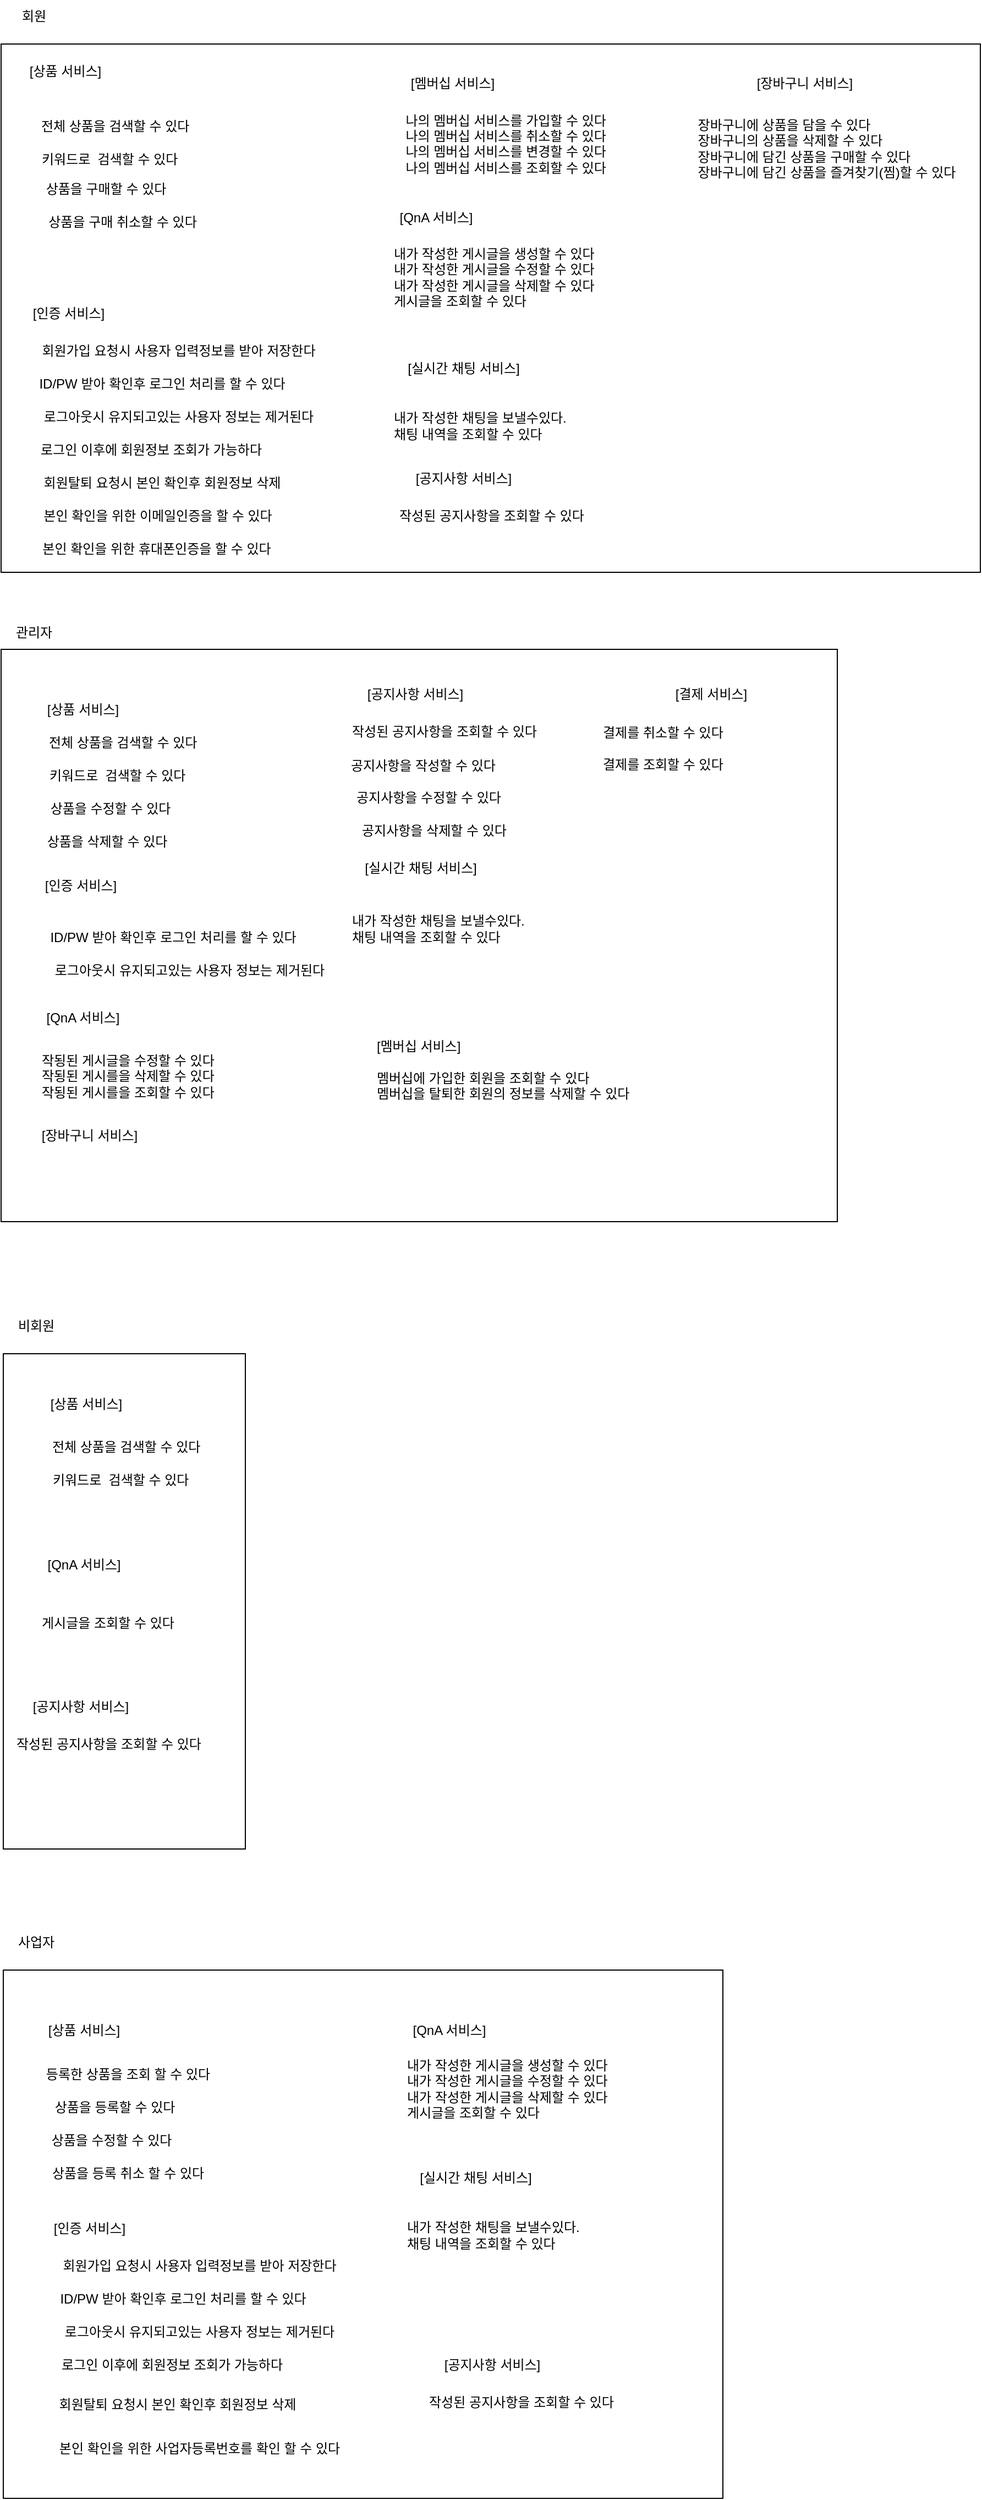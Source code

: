 <mxfile version="24.0.6" type="device" pages="2">
  <diagram name="페이지-1" id="wYUxg8nVShjUIuk8H_Sk">
    <mxGraphModel dx="2222" dy="650" grid="1" gridSize="10" guides="1" tooltips="1" connect="1" arrows="1" fold="1" page="1" pageScale="1" pageWidth="827" pageHeight="1169" math="0" shadow="0">
      <root>
        <mxCell id="0" />
        <mxCell id="1" parent="0" />
        <mxCell id="Ih7vXgCNcuDEUW1iDUbQ-1" value="&lt;div&gt;&lt;br&gt;&lt;/div&gt;" style="rounded=0;whiteSpace=wrap;html=1;" parent="1" vertex="1">
          <mxGeometry x="-790" y="50" width="890" height="480" as="geometry" />
        </mxCell>
        <mxCell id="Ih7vXgCNcuDEUW1iDUbQ-2" value="회원" style="text;html=1;align=center;verticalAlign=middle;whiteSpace=wrap;rounded=0;" parent="1" vertex="1">
          <mxGeometry x="-790" y="10" width="60" height="30" as="geometry" />
        </mxCell>
        <mxCell id="Ih7vXgCNcuDEUW1iDUbQ-4" value="&lt;br&gt;" style="rounded=0;whiteSpace=wrap;html=1;" parent="1" vertex="1">
          <mxGeometry x="-788" y="1240" width="220" height="450" as="geometry" />
        </mxCell>
        <mxCell id="Ih7vXgCNcuDEUW1iDUbQ-5" value="비회원" style="text;html=1;align=center;verticalAlign=middle;whiteSpace=wrap;rounded=0;" parent="1" vertex="1">
          <mxGeometry x="-788" y="1200" width="60" height="30" as="geometry" />
        </mxCell>
        <mxCell id="Ih7vXgCNcuDEUW1iDUbQ-6" value="" style="rounded=0;whiteSpace=wrap;html=1;" parent="1" vertex="1">
          <mxGeometry x="-790" y="600" width="760" height="520" as="geometry" />
        </mxCell>
        <mxCell id="Ih7vXgCNcuDEUW1iDUbQ-7" value="관리자" style="text;html=1;align=center;verticalAlign=middle;whiteSpace=wrap;rounded=0;" parent="1" vertex="1">
          <mxGeometry x="-790" y="570" width="60" height="30" as="geometry" />
        </mxCell>
        <mxCell id="Ih7vXgCNcuDEUW1iDUbQ-8" value="&lt;div&gt;&lt;br&gt;&lt;/div&gt;" style="rounded=0;whiteSpace=wrap;html=1;" parent="1" vertex="1">
          <mxGeometry x="-788" y="1800" width="654" height="480" as="geometry" />
        </mxCell>
        <mxCell id="Ih7vXgCNcuDEUW1iDUbQ-9" value="사업자" style="text;html=1;align=center;verticalAlign=middle;whiteSpace=wrap;rounded=0;" parent="1" vertex="1">
          <mxGeometry x="-788" y="1760" width="60" height="30" as="geometry" />
        </mxCell>
        <mxCell id="Ih7vXgCNcuDEUW1iDUbQ-14" value="전체 상품을 검색할 수 있다&amp;nbsp;" style="text;html=1;align=center;verticalAlign=middle;resizable=0;points=[];autosize=1;strokeColor=none;fillColor=none;" parent="1" vertex="1">
          <mxGeometry x="-770.5" y="110" width="170" height="30" as="geometry" />
        </mxCell>
        <mxCell id="Ih7vXgCNcuDEUW1iDUbQ-15" value="[상품 서비스]" style="text;html=1;align=center;verticalAlign=middle;resizable=0;points=[];autosize=1;strokeColor=none;fillColor=none;" parent="1" vertex="1">
          <mxGeometry x="-777" y="60" width="90" height="30" as="geometry" />
        </mxCell>
        <mxCell id="Ih7vXgCNcuDEUW1iDUbQ-16" value="키워드로&amp;nbsp; 검색할 수 있다&amp;nbsp;" style="text;html=1;align=center;verticalAlign=middle;resizable=0;points=[];autosize=1;strokeColor=none;fillColor=none;" parent="1" vertex="1">
          <mxGeometry x="-770.5" y="140" width="160" height="30" as="geometry" />
        </mxCell>
        <mxCell id="Ih7vXgCNcuDEUW1iDUbQ-17" value="[인증 서비스]" style="text;html=1;align=center;verticalAlign=middle;resizable=0;points=[];autosize=1;strokeColor=none;fillColor=none;" parent="1" vertex="1">
          <mxGeometry x="-774" y="280" width="90" height="30" as="geometry" />
        </mxCell>
        <mxCell id="Ih7vXgCNcuDEUW1iDUbQ-18" value="회원가입 요청시 사용자 입력정보를 받아 저장한다" style="text;html=1;align=center;verticalAlign=middle;resizable=0;points=[];autosize=1;strokeColor=none;fillColor=none;" parent="1" vertex="1">
          <mxGeometry x="-774" y="314" width="290" height="30" as="geometry" />
        </mxCell>
        <mxCell id="Ih7vXgCNcuDEUW1iDUbQ-19" value="ID/PW 받아 확인후 로그인 처리를 할 수 있다" style="text;html=1;align=center;verticalAlign=middle;resizable=0;points=[];autosize=1;strokeColor=none;fillColor=none;" parent="1" vertex="1">
          <mxGeometry x="-774" y="344" width="260" height="30" as="geometry" />
        </mxCell>
        <mxCell id="Ih7vXgCNcuDEUW1iDUbQ-20" value="로그아웃시 유지되고있는 사용자 정보는 제거된다" style="text;html=1;align=center;verticalAlign=middle;resizable=0;points=[];autosize=1;strokeColor=none;fillColor=none;" parent="1" vertex="1">
          <mxGeometry x="-774" y="374" width="290" height="30" as="geometry" />
        </mxCell>
        <mxCell id="Ih7vXgCNcuDEUW1iDUbQ-21" value="로그인 이후에 회원정보 조회가 가능하다" style="text;html=1;align=center;verticalAlign=middle;resizable=0;points=[];autosize=1;strokeColor=none;fillColor=none;" parent="1" vertex="1">
          <mxGeometry x="-774" y="404" width="240" height="30" as="geometry" />
        </mxCell>
        <mxCell id="Ih7vXgCNcuDEUW1iDUbQ-22" value="회원탈퇴 요청시 본인 확인후 회원정보 삭제" style="text;html=1;align=center;verticalAlign=middle;resizable=0;points=[];autosize=1;strokeColor=none;fillColor=none;" parent="1" vertex="1">
          <mxGeometry x="-774" y="434" width="260" height="30" as="geometry" />
        </mxCell>
        <mxCell id="Ih7vXgCNcuDEUW1iDUbQ-23" value="본인 확인을 위한 이메일인증을 할 수 있다" style="text;html=1;align=center;verticalAlign=middle;resizable=0;points=[];autosize=1;strokeColor=none;fillColor=none;" parent="1" vertex="1">
          <mxGeometry x="-773" y="464" width="250" height="30" as="geometry" />
        </mxCell>
        <mxCell id="Ih7vXgCNcuDEUW1iDUbQ-24" value="본인 확인을 위한 휴대폰인증을 할 수 있다" style="text;html=1;align=center;verticalAlign=middle;resizable=0;points=[];autosize=1;strokeColor=none;fillColor=none;" parent="1" vertex="1">
          <mxGeometry x="-774" y="494" width="250" height="30" as="geometry" />
        </mxCell>
        <mxCell id="Ih7vXgCNcuDEUW1iDUbQ-25" value="[멤버십 서비스]" style="text;html=1;align=center;verticalAlign=middle;resizable=0;points=[];autosize=1;strokeColor=none;fillColor=none;" parent="1" vertex="1">
          <mxGeometry x="-435.5" y="71" width="110" height="30" as="geometry" />
        </mxCell>
        <mxCell id="Ih7vXgCNcuDEUW1iDUbQ-26" value="&lt;div style=&quot;text-align: justify;&quot;&gt;&lt;span style=&quot;background-color: initial;&quot;&gt;나의 멤버십 서비스를 가입할 수 있다&amp;nbsp;&lt;/span&gt;&lt;/div&gt;&lt;div style=&quot;text-align: justify;&quot;&gt;&lt;span style=&quot;background-color: initial;&quot;&gt;나의 멤버십 서비스를 취소할 수 있다&amp;nbsp;&lt;/span&gt;&lt;/div&gt;&lt;div style=&quot;text-align: justify;&quot;&gt;&lt;span style=&quot;background-color: initial;&quot;&gt;나의 멤버십 서비스를 변경할 수 있다&amp;nbsp;&lt;/span&gt;&lt;/div&gt;&lt;div style=&quot;text-align: justify;&quot;&gt;&lt;span style=&quot;background-color: initial;&quot;&gt;나의 멤버십 서비스를 조회할 수 있다&lt;/span&gt;&lt;/div&gt;&lt;div style=&quot;text-align: justify;&quot;&gt;&lt;br&gt;&lt;/div&gt;" style="text;html=1;align=center;verticalAlign=middle;resizable=0;points=[];autosize=1;strokeColor=none;fillColor=none;" parent="1" vertex="1">
          <mxGeometry x="-440" y="103" width="220" height="90" as="geometry" />
        </mxCell>
        <mxCell id="Ih7vXgCNcuDEUW1iDUbQ-29" value="[QnA 서비스]" style="text;html=1;align=center;verticalAlign=middle;resizable=0;points=[];autosize=1;strokeColor=none;fillColor=none;" parent="1" vertex="1">
          <mxGeometry x="-440" y="193" width="90" height="30" as="geometry" />
        </mxCell>
        <mxCell id="Ih7vXgCNcuDEUW1iDUbQ-30" value="내가 작성한 게시글을 생성할 수 있다&amp;nbsp;&lt;br&gt;내가 작성한 게시글을 수정할 수 있다&amp;nbsp;&lt;br&gt;내가 작성한 게시글을 삭제할 수 있다&amp;nbsp;&lt;br&gt;게시글을 조회할 수 있다&amp;nbsp;" style="text;html=1;align=left;verticalAlign=middle;resizable=0;points=[];autosize=1;strokeColor=none;fillColor=none;" parent="1" vertex="1">
          <mxGeometry x="-435.5" y="226.5" width="220" height="70" as="geometry" />
        </mxCell>
        <mxCell id="Ih7vXgCNcuDEUW1iDUbQ-33" value="[실시간 채팅 서비스]" style="text;html=1;align=center;verticalAlign=middle;resizable=0;points=[];autosize=1;strokeColor=none;fillColor=none;" parent="1" vertex="1">
          <mxGeometry x="-435.5" y="330" width="130" height="30" as="geometry" />
        </mxCell>
        <mxCell id="Ih7vXgCNcuDEUW1iDUbQ-34" value="&lt;div&gt;&lt;br&gt;&lt;/div&gt;내가 작성한 채팅을 보낼수있다.&lt;br&gt;채팅 내역을 조회할 수 있다&amp;nbsp;" style="text;html=1;align=left;verticalAlign=middle;resizable=0;points=[];autosize=1;strokeColor=none;fillColor=none;" parent="1" vertex="1">
          <mxGeometry x="-435.5" y="360" width="190" height="60" as="geometry" />
        </mxCell>
        <mxCell id="Ih7vXgCNcuDEUW1iDUbQ-35" value="전체 상품을 검색할 수 있다&amp;nbsp;" style="text;html=1;align=center;verticalAlign=middle;resizable=0;points=[];autosize=1;strokeColor=none;fillColor=none;" parent="1" vertex="1">
          <mxGeometry x="-760" y="1310" width="170" height="30" as="geometry" />
        </mxCell>
        <mxCell id="Ih7vXgCNcuDEUW1iDUbQ-36" value="[상품 서비스]" style="text;html=1;align=center;verticalAlign=middle;resizable=0;points=[];autosize=1;strokeColor=none;fillColor=none;" parent="1" vertex="1">
          <mxGeometry x="-758" y="1271" width="90" height="30" as="geometry" />
        </mxCell>
        <mxCell id="Ih7vXgCNcuDEUW1iDUbQ-37" value="키워드로&amp;nbsp; 검색할 수 있다&amp;nbsp;" style="text;html=1;align=center;verticalAlign=middle;resizable=0;points=[];autosize=1;strokeColor=none;fillColor=none;" parent="1" vertex="1">
          <mxGeometry x="-760" y="1340" width="160" height="30" as="geometry" />
        </mxCell>
        <mxCell id="Ih7vXgCNcuDEUW1iDUbQ-39" value="상품을 구매 취소할 수 있다" style="text;html=1;align=center;verticalAlign=middle;resizable=0;points=[];autosize=1;strokeColor=none;fillColor=none;" parent="1" vertex="1">
          <mxGeometry x="-765.5" y="196.5" width="170" height="30" as="geometry" />
        </mxCell>
        <mxCell id="Ih7vXgCNcuDEUW1iDUbQ-45" value="[QnA 서비스]" style="text;html=1;align=center;verticalAlign=middle;resizable=0;points=[];autosize=1;strokeColor=none;fillColor=none;" parent="1" vertex="1">
          <mxGeometry x="-760" y="1416.5" width="90" height="30" as="geometry" />
        </mxCell>
        <mxCell id="Ih7vXgCNcuDEUW1iDUbQ-46" value="게시글을 조회할 수 있다&amp;nbsp;" style="text;html=1;align=left;verticalAlign=middle;resizable=0;points=[];autosize=1;strokeColor=none;fillColor=none;" parent="1" vertex="1">
          <mxGeometry x="-755.5" y="1469.5" width="160" height="30" as="geometry" />
        </mxCell>
        <mxCell id="Ih7vXgCNcuDEUW1iDUbQ-47" value="[상품 서비스]" style="text;html=1;align=center;verticalAlign=middle;resizable=0;points=[];autosize=1;strokeColor=none;fillColor=none;" parent="1" vertex="1">
          <mxGeometry x="-760" y="1840" width="90" height="30" as="geometry" />
        </mxCell>
        <mxCell id="Ih7vXgCNcuDEUW1iDUbQ-48" value="상품을 등록할 수 있다" style="text;html=1;align=center;verticalAlign=middle;resizable=0;points=[];autosize=1;strokeColor=none;fillColor=none;" parent="1" vertex="1">
          <mxGeometry x="-757.5" y="1910" width="140" height="30" as="geometry" />
        </mxCell>
        <mxCell id="Ih7vXgCNcuDEUW1iDUbQ-49" value="상품을 등록 취소 할 수 있다" style="text;html=1;align=center;verticalAlign=middle;resizable=0;points=[];autosize=1;strokeColor=none;fillColor=none;" parent="1" vertex="1">
          <mxGeometry x="-760.5" y="1970" width="170" height="30" as="geometry" />
        </mxCell>
        <mxCell id="Ih7vXgCNcuDEUW1iDUbQ-50" value="상품을 수정할 수 있다" style="text;html=1;align=center;verticalAlign=middle;resizable=0;points=[];autosize=1;strokeColor=none;fillColor=none;" parent="1" vertex="1">
          <mxGeometry x="-760.5" y="1940" width="140" height="30" as="geometry" />
        </mxCell>
        <mxCell id="Ih7vXgCNcuDEUW1iDUbQ-51" value="등록한 상품을 조회 할 수 있다" style="text;html=1;align=center;verticalAlign=middle;resizable=0;points=[];autosize=1;strokeColor=none;fillColor=none;" parent="1" vertex="1">
          <mxGeometry x="-765" y="1880" width="180" height="30" as="geometry" />
        </mxCell>
        <mxCell id="Ih7vXgCNcuDEUW1iDUbQ-52" value="[인증 서비스]" style="text;html=1;align=center;verticalAlign=middle;resizable=0;points=[];autosize=1;strokeColor=none;fillColor=none;" parent="1" vertex="1">
          <mxGeometry x="-755.5" y="2020" width="90" height="30" as="geometry" />
        </mxCell>
        <mxCell id="Ih7vXgCNcuDEUW1iDUbQ-53" value="회원가입 요청시 사용자 입력정보를 받아 저장한다" style="text;html=1;align=center;verticalAlign=middle;resizable=0;points=[];autosize=1;strokeColor=none;fillColor=none;" parent="1" vertex="1">
          <mxGeometry x="-755.5" y="2054" width="290" height="30" as="geometry" />
        </mxCell>
        <mxCell id="Ih7vXgCNcuDEUW1iDUbQ-54" value="ID/PW 받아 확인후 로그인 처리를 할 수 있다" style="text;html=1;align=center;verticalAlign=middle;resizable=0;points=[];autosize=1;strokeColor=none;fillColor=none;" parent="1" vertex="1">
          <mxGeometry x="-755.5" y="2084" width="260" height="30" as="geometry" />
        </mxCell>
        <mxCell id="Ih7vXgCNcuDEUW1iDUbQ-55" value="로그아웃시 유지되고있는 사용자 정보는 제거된다" style="text;html=1;align=center;verticalAlign=middle;resizable=0;points=[];autosize=1;strokeColor=none;fillColor=none;" parent="1" vertex="1">
          <mxGeometry x="-755.5" y="2114" width="290" height="30" as="geometry" />
        </mxCell>
        <mxCell id="Ih7vXgCNcuDEUW1iDUbQ-56" value="로그인 이후에 회원정보 조회가 가능하다" style="text;html=1;align=center;verticalAlign=middle;resizable=0;points=[];autosize=1;strokeColor=none;fillColor=none;" parent="1" vertex="1">
          <mxGeometry x="-755.5" y="2144" width="240" height="30" as="geometry" />
        </mxCell>
        <mxCell id="Ih7vXgCNcuDEUW1iDUbQ-58" value="회원탈퇴 요청시 본인 확인후 회원정보 삭제" style="text;html=1;align=center;verticalAlign=middle;resizable=0;points=[];autosize=1;strokeColor=none;fillColor=none;" parent="1" vertex="1">
          <mxGeometry x="-760" y="2180" width="260" height="30" as="geometry" />
        </mxCell>
        <mxCell id="Ih7vXgCNcuDEUW1iDUbQ-59" value="본인 확인을 위한 사업자등록번호를 확인 할 수 있다" style="text;html=1;align=center;verticalAlign=middle;resizable=0;points=[];autosize=1;strokeColor=none;fillColor=none;" parent="1" vertex="1">
          <mxGeometry x="-760.5" y="2220" width="300" height="30" as="geometry" />
        </mxCell>
        <mxCell id="Ih7vXgCNcuDEUW1iDUbQ-60" value="[QnA 서비스]" style="text;html=1;align=center;verticalAlign=middle;resizable=0;points=[];autosize=1;strokeColor=none;fillColor=none;" parent="1" vertex="1">
          <mxGeometry x="-428" y="1840" width="90" height="30" as="geometry" />
        </mxCell>
        <mxCell id="Ih7vXgCNcuDEUW1iDUbQ-61" value="내가 작성한 게시글을 생성할 수 있다&amp;nbsp;&lt;br&gt;내가 작성한 게시글을 수정할 수 있다&amp;nbsp;&lt;br&gt;내가 작성한 게시글을 삭제할 수 있다&amp;nbsp;&lt;br&gt;게시글을 조회할 수 있다&amp;nbsp;" style="text;html=1;align=left;verticalAlign=middle;resizable=0;points=[];autosize=1;strokeColor=none;fillColor=none;" parent="1" vertex="1">
          <mxGeometry x="-423.5" y="1873" width="220" height="70" as="geometry" />
        </mxCell>
        <mxCell id="Ih7vXgCNcuDEUW1iDUbQ-62" value="[실시간 채팅 서비스]" style="text;html=1;align=center;verticalAlign=middle;resizable=0;points=[];autosize=1;strokeColor=none;fillColor=none;" parent="1" vertex="1">
          <mxGeometry x="-424" y="1974" width="130" height="30" as="geometry" />
        </mxCell>
        <mxCell id="Ih7vXgCNcuDEUW1iDUbQ-63" value="&lt;div&gt;&lt;br&gt;&lt;/div&gt;내가 작성한 채팅을 보낼수있다.&lt;br&gt;채팅 내역을 조회할 수 있다&amp;nbsp;" style="text;html=1;align=left;verticalAlign=middle;resizable=0;points=[];autosize=1;strokeColor=none;fillColor=none;" parent="1" vertex="1">
          <mxGeometry x="-423.5" y="2004" width="190" height="60" as="geometry" />
        </mxCell>
        <mxCell id="Ih7vXgCNcuDEUW1iDUbQ-64" value="전체 상품을 검색할 수 있다&amp;nbsp;" style="text;html=1;align=center;verticalAlign=middle;resizable=0;points=[];autosize=1;strokeColor=none;fillColor=none;" parent="1" vertex="1">
          <mxGeometry x="-763" y="670" width="170" height="30" as="geometry" />
        </mxCell>
        <mxCell id="Ih7vXgCNcuDEUW1iDUbQ-65" value="[상품 서비스]" style="text;html=1;align=center;verticalAlign=middle;resizable=0;points=[];autosize=1;strokeColor=none;fillColor=none;" parent="1" vertex="1">
          <mxGeometry x="-761" y="640" width="90" height="30" as="geometry" />
        </mxCell>
        <mxCell id="Ih7vXgCNcuDEUW1iDUbQ-66" value="키워드로&amp;nbsp; 검색할 수 있다&amp;nbsp;" style="text;html=1;align=center;verticalAlign=middle;resizable=0;points=[];autosize=1;strokeColor=none;fillColor=none;" parent="1" vertex="1">
          <mxGeometry x="-763" y="700" width="160" height="30" as="geometry" />
        </mxCell>
        <mxCell id="Ih7vXgCNcuDEUW1iDUbQ-67" value="상품을 수정할 수 있다" style="text;html=1;align=center;verticalAlign=middle;resizable=0;points=[];autosize=1;strokeColor=none;fillColor=none;" parent="1" vertex="1">
          <mxGeometry x="-761" y="730" width="140" height="30" as="geometry" />
        </mxCell>
        <mxCell id="Ih7vXgCNcuDEUW1iDUbQ-68" value="상품을 삭제할 수 있다" style="text;html=1;align=center;verticalAlign=middle;resizable=0;points=[];autosize=1;strokeColor=none;fillColor=none;" parent="1" vertex="1">
          <mxGeometry x="-764" y="760" width="140" height="30" as="geometry" />
        </mxCell>
        <mxCell id="Ih7vXgCNcuDEUW1iDUbQ-69" value="[인증 서비스]" style="text;html=1;align=center;verticalAlign=middle;resizable=0;points=[];autosize=1;strokeColor=none;fillColor=none;" parent="1" vertex="1">
          <mxGeometry x="-763" y="800" width="90" height="30" as="geometry" />
        </mxCell>
        <mxCell id="Ih7vXgCNcuDEUW1iDUbQ-70" value="ID/PW 받아 확인후 로그인 처리를 할 수 있다" style="text;html=1;align=center;verticalAlign=middle;resizable=0;points=[];autosize=1;strokeColor=none;fillColor=none;" parent="1" vertex="1">
          <mxGeometry x="-764" y="847" width="260" height="30" as="geometry" />
        </mxCell>
        <mxCell id="Ih7vXgCNcuDEUW1iDUbQ-71" value="로그아웃시 유지되고있는 사용자 정보는 제거된다" style="text;html=1;align=center;verticalAlign=middle;resizable=0;points=[];autosize=1;strokeColor=none;fillColor=none;" parent="1" vertex="1">
          <mxGeometry x="-764" y="877" width="290" height="30" as="geometry" />
        </mxCell>
        <mxCell id="Ih7vXgCNcuDEUW1iDUbQ-72" value="[실시간 채팅 서비스]" style="text;html=1;align=center;verticalAlign=middle;resizable=0;points=[];autosize=1;strokeColor=none;fillColor=none;" parent="1" vertex="1">
          <mxGeometry x="-474" y="784" width="130" height="30" as="geometry" />
        </mxCell>
        <mxCell id="Ih7vXgCNcuDEUW1iDUbQ-73" value="&lt;div&gt;&lt;br&gt;&lt;/div&gt;내가 작성한 채팅을 보낼수있다.&lt;br&gt;채팅 내역을 조회할 수 있다&amp;nbsp;" style="text;html=1;align=left;verticalAlign=middle;resizable=0;points=[];autosize=1;strokeColor=none;fillColor=none;" parent="1" vertex="1">
          <mxGeometry x="-473.5" y="817" width="190" height="60" as="geometry" />
        </mxCell>
        <mxCell id="Ih7vXgCNcuDEUW1iDUbQ-74" value="[QnA 서비스]" style="text;html=1;align=center;verticalAlign=middle;resizable=0;points=[];autosize=1;strokeColor=none;fillColor=none;" parent="1" vertex="1">
          <mxGeometry x="-761" y="920" width="90" height="30" as="geometry" />
        </mxCell>
        <mxCell id="Ih7vXgCNcuDEUW1iDUbQ-75" value="작됭된 게시글을 수정할 수 있다&amp;nbsp;&lt;br&gt;작됭된 게시를을 삭제할 수 있다&amp;nbsp;&lt;br&gt;작됭된 게시를을&amp;nbsp;조회할 수 있다&amp;nbsp;" style="text;html=1;align=left;verticalAlign=middle;resizable=0;points=[];autosize=1;strokeColor=none;fillColor=none;" parent="1" vertex="1">
          <mxGeometry x="-755.5" y="958" width="200" height="60" as="geometry" />
        </mxCell>
        <mxCell id="Ih7vXgCNcuDEUW1iDUbQ-76" value="[공지사항 서비스]" style="text;html=1;align=center;verticalAlign=middle;resizable=0;points=[];autosize=1;strokeColor=none;fillColor=none;" parent="1" vertex="1">
          <mxGeometry x="-430.5" y="430" width="120" height="30" as="geometry" />
        </mxCell>
        <mxCell id="Ih7vXgCNcuDEUW1iDUbQ-77" value="작성된 공지사항을 조회할 수 있다&lt;div&gt;&lt;/div&gt;" style="text;html=1;align=left;verticalAlign=middle;resizable=0;points=[];autosize=1;strokeColor=none;fillColor=none;" parent="1" vertex="1">
          <mxGeometry x="-430.5" y="464" width="200" height="30" as="geometry" />
        </mxCell>
        <mxCell id="Ih7vXgCNcuDEUW1iDUbQ-79" value="[공지사항 서비스]" style="text;html=1;align=center;verticalAlign=middle;resizable=0;points=[];autosize=1;strokeColor=none;fillColor=none;" parent="1" vertex="1">
          <mxGeometry x="-404" y="2144" width="120" height="30" as="geometry" />
        </mxCell>
        <mxCell id="Ih7vXgCNcuDEUW1iDUbQ-80" value="작성된 공지사항을 조회할 수 있다&lt;div&gt;&lt;/div&gt;" style="text;html=1;align=left;verticalAlign=middle;resizable=0;points=[];autosize=1;strokeColor=none;fillColor=none;" parent="1" vertex="1">
          <mxGeometry x="-403.5" y="2178" width="200" height="30" as="geometry" />
        </mxCell>
        <mxCell id="Ih7vXgCNcuDEUW1iDUbQ-81" value="[공지사항 서비스]" style="text;html=1;align=center;verticalAlign=middle;resizable=0;points=[];autosize=1;strokeColor=none;fillColor=none;" parent="1" vertex="1">
          <mxGeometry x="-474" y="626" width="120" height="30" as="geometry" />
        </mxCell>
        <mxCell id="Ih7vXgCNcuDEUW1iDUbQ-82" value="작성된 공지사항을 조회할 수 있다&lt;div&gt;&lt;/div&gt;" style="text;html=1;align=left;verticalAlign=middle;resizable=0;points=[];autosize=1;strokeColor=none;fillColor=none;" parent="1" vertex="1">
          <mxGeometry x="-473.5" y="660" width="200" height="30" as="geometry" />
        </mxCell>
        <mxCell id="Ih7vXgCNcuDEUW1iDUbQ-83" value="공지사항을 작성할 수 있다&lt;div&gt;&lt;/div&gt;" style="text;html=1;align=left;verticalAlign=middle;resizable=0;points=[];autosize=1;strokeColor=none;fillColor=none;" parent="1" vertex="1">
          <mxGeometry x="-474" y="691" width="170" height="30" as="geometry" />
        </mxCell>
        <mxCell id="Ih7vXgCNcuDEUW1iDUbQ-84" value="공지사항을 수정할 수 있다&lt;div&gt;&lt;/div&gt;" style="text;html=1;align=left;verticalAlign=middle;resizable=0;points=[];autosize=1;strokeColor=none;fillColor=none;" parent="1" vertex="1">
          <mxGeometry x="-469.5" y="720" width="170" height="30" as="geometry" />
        </mxCell>
        <mxCell id="Ih7vXgCNcuDEUW1iDUbQ-85" value="공지사항을 삭제할 수 있다&lt;div&gt;&lt;/div&gt;" style="text;html=1;align=left;verticalAlign=middle;resizable=0;points=[];autosize=1;strokeColor=none;fillColor=none;" parent="1" vertex="1">
          <mxGeometry x="-464.5" y="750" width="170" height="30" as="geometry" />
        </mxCell>
        <mxCell id="Ih7vXgCNcuDEUW1iDUbQ-86" value="[공지사항 서비스]" style="text;html=1;align=center;verticalAlign=middle;resizable=0;points=[];autosize=1;strokeColor=none;fillColor=none;" parent="1" vertex="1">
          <mxGeometry x="-778.25" y="1546" width="120" height="30" as="geometry" />
        </mxCell>
        <mxCell id="Ih7vXgCNcuDEUW1iDUbQ-87" value="작성된 공지사항을 조회할 수 있다&lt;div&gt;&lt;/div&gt;" style="text;html=1;align=left;verticalAlign=middle;resizable=0;points=[];autosize=1;strokeColor=none;fillColor=none;" parent="1" vertex="1">
          <mxGeometry x="-777.75" y="1580" width="200" height="30" as="geometry" />
        </mxCell>
        <mxCell id="Ih7vXgCNcuDEUW1iDUbQ-88" value="&lt;div style=&quot;text-align: justify;&quot;&gt;&lt;span style=&quot;background-color: initial;&quot;&gt;[멤버십 서비스]&lt;/span&gt;&lt;/div&gt;&lt;div style=&quot;text-align: justify;&quot;&gt;&lt;br&gt;&lt;/div&gt;&lt;div style=&quot;text-align: justify;&quot;&gt;멤버십에 가입한 회원을 조회할 수 있다&amp;nbsp;&lt;/div&gt;&lt;div style=&quot;text-align: justify;&quot;&gt;멤버십을 탈퇴한 회원의 정보를 삭제할 수 있다&amp;nbsp;&lt;/div&gt;" style="text;html=1;strokeColor=none;fillColor=none;align=center;verticalAlign=middle;whiteSpace=wrap;rounded=0;" parent="1" vertex="1">
          <mxGeometry x="-469.5" y="907" width="273.5" height="150" as="geometry" />
        </mxCell>
        <mxCell id="t4rLHhWiQFG06qCTDLn5-5" value="[장바구니 서비스]" style="text;html=1;align=center;verticalAlign=middle;resizable=0;points=[];autosize=1;strokeColor=none;fillColor=none;" vertex="1" parent="1">
          <mxGeometry x="-770.5" y="1027" width="120" height="30" as="geometry" />
        </mxCell>
        <mxCell id="t4rLHhWiQFG06qCTDLn5-7" value="[장바구니 서비스]" style="text;html=1;align=center;verticalAlign=middle;resizable=0;points=[];autosize=1;strokeColor=none;fillColor=none;" vertex="1" parent="1">
          <mxGeometry x="-120" y="71" width="120" height="30" as="geometry" />
        </mxCell>
        <mxCell id="t4rLHhWiQFG06qCTDLn5-9" value="&lt;div style=&quot;text-align: justify;&quot;&gt;장바구니에 상품을 담을 수 있다&lt;/div&gt;&lt;div style=&quot;text-align: justify;&quot;&gt;&lt;span style=&quot;background-color: initial;&quot;&gt;장바구니의 상품을 삭제할 수 있다&amp;nbsp;&lt;/span&gt;&lt;/div&gt;&lt;div style=&quot;text-align: justify;&quot;&gt;&lt;span style=&quot;background-color: initial; text-align: center;&quot;&gt;장바구니에 담긴 상품을 구매할 수 있다&lt;/span&gt;&lt;span style=&quot;background-color: initial;&quot;&gt;&amp;nbsp;&lt;/span&gt;&lt;/div&gt;&lt;div style=&quot;text-align: justify;&quot;&gt;장바구니에 담긴 상품을 즐겨찾기(찜)할 수 있다&lt;/div&gt;" style="text;html=1;align=center;verticalAlign=middle;resizable=0;points=[];autosize=1;strokeColor=none;fillColor=none;" vertex="1" parent="1">
          <mxGeometry x="-180" y="110" width="280" height="70" as="geometry" />
        </mxCell>
        <mxCell id="t4rLHhWiQFG06qCTDLn5-10" value="상품을 구매할 수 있다" style="text;html=1;align=center;verticalAlign=middle;resizable=0;points=[];autosize=1;strokeColor=none;fillColor=none;" vertex="1" parent="1">
          <mxGeometry x="-765.5" y="166.5" width="140" height="30" as="geometry" />
        </mxCell>
        <mxCell id="t4rLHhWiQFG06qCTDLn5-12" value="[결제 서비스]" style="text;html=1;align=center;verticalAlign=middle;resizable=0;points=[];autosize=1;strokeColor=none;fillColor=none;" vertex="1" parent="1">
          <mxGeometry x="-190" y="626" width="90" height="30" as="geometry" />
        </mxCell>
        <mxCell id="t4rLHhWiQFG06qCTDLn5-13" value="결제를 취소할 수 있다&lt;div&gt;&lt;/div&gt;" style="text;html=1;align=left;verticalAlign=middle;resizable=0;points=[];autosize=1;strokeColor=none;fillColor=none;" vertex="1" parent="1">
          <mxGeometry x="-245" y="661" width="140" height="30" as="geometry" />
        </mxCell>
        <mxCell id="t4rLHhWiQFG06qCTDLn5-14" value="결제를 조회할 수 있다&lt;div&gt;&lt;/div&gt;" style="text;html=1;align=left;verticalAlign=middle;resizable=0;points=[];autosize=1;strokeColor=none;fillColor=none;" vertex="1" parent="1">
          <mxGeometry x="-245.5" y="690" width="140" height="30" as="geometry" />
        </mxCell>
      </root>
    </mxGraphModel>
  </diagram>
  <diagram id="mkCXJmXtAf2NeTBN2Omg" name="ERD">
    <mxGraphModel dx="4982" dy="780" grid="1" gridSize="10" guides="1" tooltips="1" connect="1" arrows="1" fold="1" page="1" pageScale="1" pageWidth="827" pageHeight="1169" math="0" shadow="0">
      <root>
        <mxCell id="0" />
        <mxCell id="1" parent="0" />
        <mxCell id="0XDCiEx_9YsgAPE7gHCo-1" value="" style="rounded=0;whiteSpace=wrap;html=1;" parent="1" vertex="1">
          <mxGeometry x="-1947.37" y="245" width="250" height="215" as="geometry" />
        </mxCell>
        <mxCell id="0XDCiEx_9YsgAPE7gHCo-2" value="" style="rounded=0;whiteSpace=wrap;html=1;" parent="1" vertex="1">
          <mxGeometry x="-2324" y="245" width="194" height="165" as="geometry" />
        </mxCell>
        <mxCell id="0XDCiEx_9YsgAPE7gHCo-3" value="" style="rounded=0;whiteSpace=wrap;html=1;" parent="1" vertex="1">
          <mxGeometry x="-2684" y="255" width="154" height="155" as="geometry" />
        </mxCell>
        <mxCell id="0XDCiEx_9YsgAPE7gHCo-4" value="" style="rounded=0;whiteSpace=wrap;html=1;" parent="1" vertex="1">
          <mxGeometry x="-3050" y="255" width="276" height="155" as="geometry" />
        </mxCell>
        <mxCell id="0XDCiEx_9YsgAPE7gHCo-6" value="상품 Table" style="text;html=1;align=center;verticalAlign=middle;resizable=0;points=[];autosize=1;strokeColor=none;fillColor=none;" parent="1" vertex="1">
          <mxGeometry x="-3051" y="255" width="80" height="30" as="geometry" />
        </mxCell>
        <mxCell id="0XDCiEx_9YsgAPE7gHCo-7" value="회원 Table" style="text;html=1;align=center;verticalAlign=middle;resizable=0;points=[];autosize=1;strokeColor=none;fillColor=none;" parent="1" vertex="1">
          <mxGeometry x="-2690" y="255" width="80" height="30" as="geometry" />
        </mxCell>
        <mxCell id="0XDCiEx_9YsgAPE7gHCo-8" value="멤버쉽 Table" style="text;html=1;align=center;verticalAlign=middle;resizable=0;points=[];autosize=1;strokeColor=none;fillColor=none;" parent="1" vertex="1">
          <mxGeometry x="-2329" y="250" width="90" height="30" as="geometry" />
        </mxCell>
        <mxCell id="0XDCiEx_9YsgAPE7gHCo-9" value="속성 :&amp;nbsp;" style="text;html=1;align=center;verticalAlign=middle;resizable=0;points=[];autosize=1;strokeColor=none;fillColor=none;" parent="1" vertex="1">
          <mxGeometry x="-3049" y="285" width="60" height="30" as="geometry" />
        </mxCell>
        <mxCell id="0XDCiEx_9YsgAPE7gHCo-10" value="속성 :&amp;nbsp;" style="text;html=1;align=center;verticalAlign=middle;resizable=0;points=[];autosize=1;strokeColor=none;fillColor=none;" parent="1" vertex="1">
          <mxGeometry x="-2690" y="285" width="60" height="30" as="geometry" />
        </mxCell>
        <mxCell id="0XDCiEx_9YsgAPE7gHCo-11" value="속성 :&amp;nbsp;" style="text;html=1;align=center;verticalAlign=middle;resizable=0;points=[];autosize=1;strokeColor=none;fillColor=none;" parent="1" vertex="1">
          <mxGeometry x="-2324" y="280" width="60" height="30" as="geometry" />
        </mxCell>
        <mxCell id="0XDCiEx_9YsgAPE7gHCo-14" value="[관계여부 파악]&lt;br&gt;" style="text;html=1;align=left;verticalAlign=middle;resizable=0;points=[];autosize=1;strokeColor=none;fillColor=none;" parent="1" vertex="1">
          <mxGeometry x="-2309" y="80" width="110" height="30" as="geometry" />
        </mxCell>
        <mxCell id="0XDCiEx_9YsgAPE7gHCo-15" value="회원이 멤버십을 가입한다" style="text;html=1;align=center;verticalAlign=middle;resizable=0;points=[];autosize=1;strokeColor=none;fillColor=none;" parent="1" vertex="1">
          <mxGeometry x="-2324" y="110" width="160" height="30" as="geometry" />
        </mxCell>
        <mxCell id="0XDCiEx_9YsgAPE7gHCo-16" value="회원이 멤버십을 탈퇴한다" style="text;html=1;align=center;verticalAlign=middle;resizable=0;points=[];autosize=1;strokeColor=none;fillColor=none;" parent="1" vertex="1">
          <mxGeometry x="-2324" y="135" width="160" height="30" as="geometry" />
        </mxCell>
        <mxCell id="0XDCiEx_9YsgAPE7gHCo-17" value="멤버쉽코드" style="text;html=1;align=center;verticalAlign=middle;resizable=0;points=[];autosize=1;strokeColor=none;fillColor=none;" parent="1" vertex="1">
          <mxGeometry x="-2258" y="306.25" width="80" height="30" as="geometry" />
        </mxCell>
        <mxCell id="0XDCiEx_9YsgAPE7gHCo-18" value="멤버쉽기간" style="text;html=1;align=center;verticalAlign=middle;resizable=0;points=[];autosize=1;strokeColor=none;fillColor=none;" parent="1" vertex="1">
          <mxGeometry x="-2256" y="333.75" width="80" height="30" as="geometry" />
        </mxCell>
        <mxCell id="0XDCiEx_9YsgAPE7gHCo-19" value="(일처리는 관리자가 한다)" style="text;html=1;align=center;verticalAlign=middle;resizable=0;points=[];autosize=1;strokeColor=none;fillColor=none;" parent="1" vertex="1">
          <mxGeometry x="-2183" y="110" width="160" height="30" as="geometry" />
        </mxCell>
        <mxCell id="0XDCiEx_9YsgAPE7gHCo-20" value="(일처리는 관리자가 한다)" style="text;html=1;align=center;verticalAlign=middle;resizable=0;points=[];autosize=1;strokeColor=none;fillColor=none;" parent="1" vertex="1">
          <mxGeometry x="-2183" y="135" width="160" height="30" as="geometry" />
        </mxCell>
        <mxCell id="0XDCiEx_9YsgAPE7gHCo-21" value="모든 게시글의 조회는 비회원,회원,관리자 모두 조회가 가능하다&lt;br&gt;회원이 작성한 게시글은 회원만 수정이 가능하다&lt;br&gt;회원은 본인이 작성한 게시글만 삭제가 가능하다&lt;br&gt;관리자는 모든 게시글에 대하여 삭제가 가능하다&lt;br&gt;게시글 작성은 회원과 관리자만 가능하다" style="text;html=1;align=left;verticalAlign=middle;resizable=0;points=[];autosize=1;strokeColor=none;fillColor=none;" parent="1" vertex="1">
          <mxGeometry x="-1947.37" y="120" width="360" height="90" as="geometry" />
        </mxCell>
        <mxCell id="0XDCiEx_9YsgAPE7gHCo-22" value="회원 ID" style="text;html=1;align=center;verticalAlign=middle;resizable=0;points=[];autosize=1;strokeColor=none;fillColor=none;" parent="1" vertex="1">
          <mxGeometry x="-2255" y="363.75" width="60" height="30" as="geometry" />
        </mxCell>
        <mxCell id="0XDCiEx_9YsgAPE7gHCo-23" value="Q n A" style="text;html=1;align=center;verticalAlign=middle;resizable=0;points=[];autosize=1;strokeColor=none;fillColor=none;" parent="1" vertex="1">
          <mxGeometry x="-1939.37" y="250" width="50" height="30" as="geometry" />
        </mxCell>
        <mxCell id="0XDCiEx_9YsgAPE7gHCo-24" value="속성 :&amp;nbsp;" style="text;html=1;align=center;verticalAlign=middle;resizable=0;points=[];autosize=1;strokeColor=none;fillColor=none;" parent="1" vertex="1">
          <mxGeometry x="-1944.37" y="280" width="60" height="30" as="geometry" />
        </mxCell>
        <mxCell id="0XDCiEx_9YsgAPE7gHCo-25" value="[관계여부 파악]" style="text;html=1;align=center;verticalAlign=middle;resizable=0;points=[];autosize=1;strokeColor=none;fillColor=none;" parent="1" vertex="1">
          <mxGeometry x="-1945" y="91.5" width="110" height="30" as="geometry" />
        </mxCell>
        <mxCell id="0XDCiEx_9YsgAPE7gHCo-26" value="글번호" style="text;html=1;align=center;verticalAlign=middle;resizable=0;points=[];autosize=1;strokeColor=none;fillColor=none;" parent="1" vertex="1">
          <mxGeometry x="-1860" y="280" width="60" height="30" as="geometry" />
        </mxCell>
        <mxCell id="0XDCiEx_9YsgAPE7gHCo-27" value="ID" style="text;html=1;align=center;verticalAlign=middle;resizable=0;points=[];autosize=1;strokeColor=none;fillColor=none;" parent="1" vertex="1">
          <mxGeometry x="-1850" y="310" width="40" height="30" as="geometry" />
        </mxCell>
        <mxCell id="0XDCiEx_9YsgAPE7gHCo-28" value="상품테이블&lt;span style=&quot;white-space: pre;&quot;&gt;&#x9;&lt;/span&gt;" style="shape=table;startSize=30;container=1;collapsible=1;childLayout=tableLayout;fixedRows=1;rowLines=0;fontStyle=1;align=center;resizeLast=1;html=1;" parent="1" vertex="1">
          <mxGeometry x="-3039" y="571" width="180" height="210" as="geometry" />
        </mxCell>
        <mxCell id="0XDCiEx_9YsgAPE7gHCo-29" value="" style="shape=tableRow;horizontal=0;startSize=0;swimlaneHead=0;swimlaneBody=0;fillColor=none;collapsible=0;dropTarget=0;points=[[0,0.5],[1,0.5]];portConstraint=eastwest;top=0;left=0;right=0;bottom=1;" parent="0XDCiEx_9YsgAPE7gHCo-28" vertex="1">
          <mxGeometry y="30" width="180" height="30" as="geometry" />
        </mxCell>
        <mxCell id="0XDCiEx_9YsgAPE7gHCo-30" value="PK" style="shape=partialRectangle;connectable=0;fillColor=none;top=0;left=0;bottom=0;right=0;fontStyle=1;overflow=hidden;whiteSpace=wrap;html=1;" parent="0XDCiEx_9YsgAPE7gHCo-29" vertex="1">
          <mxGeometry width="30" height="30" as="geometry">
            <mxRectangle width="30" height="30" as="alternateBounds" />
          </mxGeometry>
        </mxCell>
        <mxCell id="0XDCiEx_9YsgAPE7gHCo-31" value="상품코드" style="shape=partialRectangle;connectable=0;fillColor=none;top=0;left=0;bottom=0;right=0;align=left;spacingLeft=6;fontStyle=5;overflow=hidden;whiteSpace=wrap;html=1;" parent="0XDCiEx_9YsgAPE7gHCo-29" vertex="1">
          <mxGeometry x="30" width="150" height="30" as="geometry">
            <mxRectangle width="150" height="30" as="alternateBounds" />
          </mxGeometry>
        </mxCell>
        <mxCell id="0XDCiEx_9YsgAPE7gHCo-32" value="" style="shape=tableRow;horizontal=0;startSize=0;swimlaneHead=0;swimlaneBody=0;fillColor=none;collapsible=0;dropTarget=0;points=[[0,0.5],[1,0.5]];portConstraint=eastwest;top=0;left=0;right=0;bottom=0;" parent="0XDCiEx_9YsgAPE7gHCo-28" vertex="1">
          <mxGeometry y="60" width="180" height="30" as="geometry" />
        </mxCell>
        <mxCell id="0XDCiEx_9YsgAPE7gHCo-33" value="" style="shape=partialRectangle;connectable=0;fillColor=none;top=0;left=0;bottom=0;right=0;editable=1;overflow=hidden;whiteSpace=wrap;html=1;" parent="0XDCiEx_9YsgAPE7gHCo-32" vertex="1">
          <mxGeometry width="30" height="30" as="geometry">
            <mxRectangle width="30" height="30" as="alternateBounds" />
          </mxGeometry>
        </mxCell>
        <mxCell id="0XDCiEx_9YsgAPE7gHCo-34" value="상품명&lt;span style=&quot;white-space: pre;&quot;&gt;&#x9;&lt;/span&gt;" style="shape=partialRectangle;connectable=0;fillColor=none;top=0;left=0;bottom=0;right=0;align=left;spacingLeft=6;overflow=hidden;whiteSpace=wrap;html=1;" parent="0XDCiEx_9YsgAPE7gHCo-32" vertex="1">
          <mxGeometry x="30" width="150" height="30" as="geometry">
            <mxRectangle width="150" height="30" as="alternateBounds" />
          </mxGeometry>
        </mxCell>
        <mxCell id="0XDCiEx_9YsgAPE7gHCo-35" value="" style="shape=tableRow;horizontal=0;startSize=0;swimlaneHead=0;swimlaneBody=0;fillColor=none;collapsible=0;dropTarget=0;points=[[0,0.5],[1,0.5]];portConstraint=eastwest;top=0;left=0;right=0;bottom=0;" parent="0XDCiEx_9YsgAPE7gHCo-28" vertex="1">
          <mxGeometry y="90" width="180" height="30" as="geometry" />
        </mxCell>
        <mxCell id="0XDCiEx_9YsgAPE7gHCo-36" value="" style="shape=partialRectangle;connectable=0;fillColor=none;top=0;left=0;bottom=0;right=0;editable=1;overflow=hidden;whiteSpace=wrap;html=1;" parent="0XDCiEx_9YsgAPE7gHCo-35" vertex="1">
          <mxGeometry width="30" height="30" as="geometry">
            <mxRectangle width="30" height="30" as="alternateBounds" />
          </mxGeometry>
        </mxCell>
        <mxCell id="0XDCiEx_9YsgAPE7gHCo-37" value="아티스트" style="shape=partialRectangle;connectable=0;fillColor=none;top=0;left=0;bottom=0;right=0;align=left;spacingLeft=6;overflow=hidden;whiteSpace=wrap;html=1;" parent="0XDCiEx_9YsgAPE7gHCo-35" vertex="1">
          <mxGeometry x="30" width="150" height="30" as="geometry">
            <mxRectangle width="150" height="30" as="alternateBounds" />
          </mxGeometry>
        </mxCell>
        <mxCell id="0XDCiEx_9YsgAPE7gHCo-38" value="" style="shape=tableRow;horizontal=0;startSize=0;swimlaneHead=0;swimlaneBody=0;fillColor=none;collapsible=0;dropTarget=0;points=[[0,0.5],[1,0.5]];portConstraint=eastwest;top=0;left=0;right=0;bottom=0;" parent="0XDCiEx_9YsgAPE7gHCo-28" vertex="1">
          <mxGeometry y="120" width="180" height="30" as="geometry" />
        </mxCell>
        <mxCell id="0XDCiEx_9YsgAPE7gHCo-39" value="" style="shape=partialRectangle;connectable=0;fillColor=none;top=0;left=0;bottom=0;right=0;editable=1;overflow=hidden;whiteSpace=wrap;html=1;" parent="0XDCiEx_9YsgAPE7gHCo-38" vertex="1">
          <mxGeometry width="30" height="30" as="geometry">
            <mxRectangle width="30" height="30" as="alternateBounds" />
          </mxGeometry>
        </mxCell>
        <mxCell id="0XDCiEx_9YsgAPE7gHCo-40" value="앨범명" style="shape=partialRectangle;connectable=0;fillColor=none;top=0;left=0;bottom=0;right=0;align=left;spacingLeft=6;overflow=hidden;whiteSpace=wrap;html=1;" parent="0XDCiEx_9YsgAPE7gHCo-38" vertex="1">
          <mxGeometry x="30" width="150" height="30" as="geometry">
            <mxRectangle width="150" height="30" as="alternateBounds" />
          </mxGeometry>
        </mxCell>
        <mxCell id="0XDCiEx_9YsgAPE7gHCo-41" value="" style="shape=tableRow;horizontal=0;startSize=0;swimlaneHead=0;swimlaneBody=0;fillColor=none;collapsible=0;dropTarget=0;points=[[0,0.5],[1,0.5]];portConstraint=eastwest;top=0;left=0;right=0;bottom=0;" parent="0XDCiEx_9YsgAPE7gHCo-28" vertex="1">
          <mxGeometry y="150" width="180" height="30" as="geometry" />
        </mxCell>
        <mxCell id="0XDCiEx_9YsgAPE7gHCo-42" value="" style="shape=partialRectangle;connectable=0;fillColor=none;top=0;left=0;bottom=0;right=0;editable=1;overflow=hidden;whiteSpace=wrap;html=1;" parent="0XDCiEx_9YsgAPE7gHCo-41" vertex="1">
          <mxGeometry width="30" height="30" as="geometry">
            <mxRectangle width="30" height="30" as="alternateBounds" />
          </mxGeometry>
        </mxCell>
        <mxCell id="0XDCiEx_9YsgAPE7gHCo-43" value="장르" style="shape=partialRectangle;connectable=0;fillColor=none;top=0;left=0;bottom=0;right=0;align=left;spacingLeft=6;overflow=hidden;whiteSpace=wrap;html=1;" parent="0XDCiEx_9YsgAPE7gHCo-41" vertex="1">
          <mxGeometry x="30" width="150" height="30" as="geometry">
            <mxRectangle width="150" height="30" as="alternateBounds" />
          </mxGeometry>
        </mxCell>
        <mxCell id="0XDCiEx_9YsgAPE7gHCo-44" value="" style="shape=tableRow;horizontal=0;startSize=0;swimlaneHead=0;swimlaneBody=0;fillColor=none;collapsible=0;dropTarget=0;points=[[0,0.5],[1,0.5]];portConstraint=eastwest;top=0;left=0;right=0;bottom=0;" parent="0XDCiEx_9YsgAPE7gHCo-28" vertex="1">
          <mxGeometry y="180" width="180" height="30" as="geometry" />
        </mxCell>
        <mxCell id="0XDCiEx_9YsgAPE7gHCo-45" value="" style="shape=partialRectangle;connectable=0;fillColor=none;top=0;left=0;bottom=0;right=0;editable=1;overflow=hidden;whiteSpace=wrap;html=1;" parent="0XDCiEx_9YsgAPE7gHCo-44" vertex="1">
          <mxGeometry width="30" height="30" as="geometry">
            <mxRectangle width="30" height="30" as="alternateBounds" />
          </mxGeometry>
        </mxCell>
        <mxCell id="0XDCiEx_9YsgAPE7gHCo-46" value="가사" style="shape=partialRectangle;connectable=0;fillColor=none;top=0;left=0;bottom=0;right=0;align=left;spacingLeft=6;overflow=hidden;whiteSpace=wrap;html=1;" parent="0XDCiEx_9YsgAPE7gHCo-44" vertex="1">
          <mxGeometry x="30" width="150" height="30" as="geometry">
            <mxRectangle width="150" height="30" as="alternateBounds" />
          </mxGeometry>
        </mxCell>
        <mxCell id="0XDCiEx_9YsgAPE7gHCo-47" value="회원테이블" style="shape=table;startSize=30;container=1;collapsible=1;childLayout=tableLayout;fixedRows=1;rowLines=0;fontStyle=1;align=center;resizeLast=1;html=1;" parent="1" vertex="1">
          <mxGeometry x="-2760" y="570" width="180" height="210" as="geometry" />
        </mxCell>
        <mxCell id="0XDCiEx_9YsgAPE7gHCo-48" value="" style="shape=tableRow;horizontal=0;startSize=0;swimlaneHead=0;swimlaneBody=0;fillColor=none;collapsible=0;dropTarget=0;points=[[0,0.5],[1,0.5]];portConstraint=eastwest;top=0;left=0;right=0;bottom=1;" parent="0XDCiEx_9YsgAPE7gHCo-47" vertex="1">
          <mxGeometry y="30" width="180" height="30" as="geometry" />
        </mxCell>
        <mxCell id="0XDCiEx_9YsgAPE7gHCo-49" value="PK" style="shape=partialRectangle;connectable=0;fillColor=none;top=0;left=0;bottom=0;right=0;fontStyle=1;overflow=hidden;whiteSpace=wrap;html=1;" parent="0XDCiEx_9YsgAPE7gHCo-48" vertex="1">
          <mxGeometry width="30" height="30" as="geometry">
            <mxRectangle width="30" height="30" as="alternateBounds" />
          </mxGeometry>
        </mxCell>
        <mxCell id="0XDCiEx_9YsgAPE7gHCo-50" value="회원ID" style="shape=partialRectangle;connectable=0;fillColor=none;top=0;left=0;bottom=0;right=0;align=left;spacingLeft=6;fontStyle=5;overflow=hidden;whiteSpace=wrap;html=1;" parent="0XDCiEx_9YsgAPE7gHCo-48" vertex="1">
          <mxGeometry x="30" width="150" height="30" as="geometry">
            <mxRectangle width="150" height="30" as="alternateBounds" />
          </mxGeometry>
        </mxCell>
        <mxCell id="0XDCiEx_9YsgAPE7gHCo-51" value="" style="shape=tableRow;horizontal=0;startSize=0;swimlaneHead=0;swimlaneBody=0;fillColor=none;collapsible=0;dropTarget=0;points=[[0,0.5],[1,0.5]];portConstraint=eastwest;top=0;left=0;right=0;bottom=0;" parent="0XDCiEx_9YsgAPE7gHCo-47" vertex="1">
          <mxGeometry y="60" width="180" height="30" as="geometry" />
        </mxCell>
        <mxCell id="0XDCiEx_9YsgAPE7gHCo-52" value="" style="shape=partialRectangle;connectable=0;fillColor=none;top=0;left=0;bottom=0;right=0;editable=1;overflow=hidden;whiteSpace=wrap;html=1;" parent="0XDCiEx_9YsgAPE7gHCo-51" vertex="1">
          <mxGeometry width="30" height="30" as="geometry">
            <mxRectangle width="30" height="30" as="alternateBounds" />
          </mxGeometry>
        </mxCell>
        <mxCell id="0XDCiEx_9YsgAPE7gHCo-53" value="회원PW" style="shape=partialRectangle;connectable=0;fillColor=none;top=0;left=0;bottom=0;right=0;align=left;spacingLeft=6;overflow=hidden;whiteSpace=wrap;html=1;" parent="0XDCiEx_9YsgAPE7gHCo-51" vertex="1">
          <mxGeometry x="30" width="150" height="30" as="geometry">
            <mxRectangle width="150" height="30" as="alternateBounds" />
          </mxGeometry>
        </mxCell>
        <mxCell id="0XDCiEx_9YsgAPE7gHCo-54" value="" style="shape=tableRow;horizontal=0;startSize=0;swimlaneHead=0;swimlaneBody=0;fillColor=none;collapsible=0;dropTarget=0;points=[[0,0.5],[1,0.5]];portConstraint=eastwest;top=0;left=0;right=0;bottom=0;" parent="0XDCiEx_9YsgAPE7gHCo-47" vertex="1">
          <mxGeometry y="90" width="180" height="30" as="geometry" />
        </mxCell>
        <mxCell id="0XDCiEx_9YsgAPE7gHCo-55" value="" style="shape=partialRectangle;connectable=0;fillColor=none;top=0;left=0;bottom=0;right=0;editable=1;overflow=hidden;whiteSpace=wrap;html=1;" parent="0XDCiEx_9YsgAPE7gHCo-54" vertex="1">
          <mxGeometry width="30" height="30" as="geometry">
            <mxRectangle width="30" height="30" as="alternateBounds" />
          </mxGeometry>
        </mxCell>
        <mxCell id="0XDCiEx_9YsgAPE7gHCo-56" value="이름&lt;span style=&quot;white-space: pre;&quot;&gt;&#x9;&lt;/span&gt;&lt;span style=&quot;white-space: pre;&quot;&gt;&#x9;&lt;/span&gt;&lt;br&gt;" style="shape=partialRectangle;connectable=0;fillColor=none;top=0;left=0;bottom=0;right=0;align=left;spacingLeft=6;overflow=hidden;whiteSpace=wrap;html=1;" parent="0XDCiEx_9YsgAPE7gHCo-54" vertex="1">
          <mxGeometry x="30" width="150" height="30" as="geometry">
            <mxRectangle width="150" height="30" as="alternateBounds" />
          </mxGeometry>
        </mxCell>
        <mxCell id="0XDCiEx_9YsgAPE7gHCo-57" value="" style="shape=tableRow;horizontal=0;startSize=0;swimlaneHead=0;swimlaneBody=0;fillColor=none;collapsible=0;dropTarget=0;points=[[0,0.5],[1,0.5]];portConstraint=eastwest;top=0;left=0;right=0;bottom=0;" parent="0XDCiEx_9YsgAPE7gHCo-47" vertex="1">
          <mxGeometry y="120" width="180" height="30" as="geometry" />
        </mxCell>
        <mxCell id="0XDCiEx_9YsgAPE7gHCo-58" value="" style="shape=partialRectangle;connectable=0;fillColor=none;top=0;left=0;bottom=0;right=0;editable=1;overflow=hidden;whiteSpace=wrap;html=1;" parent="0XDCiEx_9YsgAPE7gHCo-57" vertex="1">
          <mxGeometry width="30" height="30" as="geometry">
            <mxRectangle width="30" height="30" as="alternateBounds" />
          </mxGeometry>
        </mxCell>
        <mxCell id="0XDCiEx_9YsgAPE7gHCo-59" value="주소&lt;span style=&quot;white-space: pre;&quot;&gt;&#x9;&lt;/span&gt;" style="shape=partialRectangle;connectable=0;fillColor=none;top=0;left=0;bottom=0;right=0;align=left;spacingLeft=6;overflow=hidden;whiteSpace=wrap;html=1;" parent="0XDCiEx_9YsgAPE7gHCo-57" vertex="1">
          <mxGeometry x="30" width="150" height="30" as="geometry">
            <mxRectangle width="150" height="30" as="alternateBounds" />
          </mxGeometry>
        </mxCell>
        <mxCell id="0XDCiEx_9YsgAPE7gHCo-60" value="" style="shape=tableRow;horizontal=0;startSize=0;swimlaneHead=0;swimlaneBody=0;fillColor=none;collapsible=0;dropTarget=0;points=[[0,0.5],[1,0.5]];portConstraint=eastwest;top=0;left=0;right=0;bottom=0;" parent="0XDCiEx_9YsgAPE7gHCo-47" vertex="1">
          <mxGeometry y="150" width="180" height="30" as="geometry" />
        </mxCell>
        <mxCell id="0XDCiEx_9YsgAPE7gHCo-61" value="" style="shape=partialRectangle;connectable=0;fillColor=none;top=0;left=0;bottom=0;right=0;editable=1;overflow=hidden;whiteSpace=wrap;html=1;" parent="0XDCiEx_9YsgAPE7gHCo-60" vertex="1">
          <mxGeometry width="30" height="30" as="geometry">
            <mxRectangle width="30" height="30" as="alternateBounds" />
          </mxGeometry>
        </mxCell>
        <mxCell id="0XDCiEx_9YsgAPE7gHCo-62" value="연락처" style="shape=partialRectangle;connectable=0;fillColor=none;top=0;left=0;bottom=0;right=0;align=left;spacingLeft=6;overflow=hidden;whiteSpace=wrap;html=1;" parent="0XDCiEx_9YsgAPE7gHCo-60" vertex="1">
          <mxGeometry x="30" width="150" height="30" as="geometry">
            <mxRectangle width="150" height="30" as="alternateBounds" />
          </mxGeometry>
        </mxCell>
        <mxCell id="0XDCiEx_9YsgAPE7gHCo-63" value="" style="shape=tableRow;horizontal=0;startSize=0;swimlaneHead=0;swimlaneBody=0;fillColor=none;collapsible=0;dropTarget=0;points=[[0,0.5],[1,0.5]];portConstraint=eastwest;top=0;left=0;right=0;bottom=0;" parent="0XDCiEx_9YsgAPE7gHCo-47" vertex="1">
          <mxGeometry y="180" width="180" height="30" as="geometry" />
        </mxCell>
        <mxCell id="0XDCiEx_9YsgAPE7gHCo-64" value="" style="shape=partialRectangle;connectable=0;fillColor=none;top=0;left=0;bottom=0;right=0;editable=1;overflow=hidden;whiteSpace=wrap;html=1;" parent="0XDCiEx_9YsgAPE7gHCo-63" vertex="1">
          <mxGeometry width="30" height="30" as="geometry">
            <mxRectangle width="30" height="30" as="alternateBounds" />
          </mxGeometry>
        </mxCell>
        <mxCell id="0XDCiEx_9YsgAPE7gHCo-65" value="역할" style="shape=partialRectangle;connectable=0;fillColor=none;top=0;left=0;bottom=0;right=0;align=left;spacingLeft=6;overflow=hidden;whiteSpace=wrap;html=1;" parent="0XDCiEx_9YsgAPE7gHCo-63" vertex="1">
          <mxGeometry x="30" width="150" height="30" as="geometry">
            <mxRectangle width="150" height="30" as="alternateBounds" />
          </mxGeometry>
        </mxCell>
        <mxCell id="0XDCiEx_9YsgAPE7gHCo-66" value="멤버쉽테이블&lt;br&gt;" style="shape=table;startSize=30;container=1;collapsible=1;childLayout=tableLayout;fixedRows=1;rowLines=0;fontStyle=1;align=center;resizeLast=1;html=1;" parent="1" vertex="1">
          <mxGeometry x="-2486" y="577" width="180" height="120" as="geometry" />
        </mxCell>
        <mxCell id="0XDCiEx_9YsgAPE7gHCo-67" value="" style="shape=tableRow;horizontal=0;startSize=0;swimlaneHead=0;swimlaneBody=0;fillColor=none;collapsible=0;dropTarget=0;points=[[0,0.5],[1,0.5]];portConstraint=eastwest;top=0;left=0;right=0;bottom=1;" parent="0XDCiEx_9YsgAPE7gHCo-66" vertex="1">
          <mxGeometry y="30" width="180" height="30" as="geometry" />
        </mxCell>
        <mxCell id="0XDCiEx_9YsgAPE7gHCo-68" value="PK" style="shape=partialRectangle;connectable=0;fillColor=none;top=0;left=0;bottom=0;right=0;fontStyle=1;overflow=hidden;whiteSpace=wrap;html=1;" parent="0XDCiEx_9YsgAPE7gHCo-67" vertex="1">
          <mxGeometry width="30" height="30" as="geometry">
            <mxRectangle width="30" height="30" as="alternateBounds" />
          </mxGeometry>
        </mxCell>
        <mxCell id="0XDCiEx_9YsgAPE7gHCo-69" value="멤버쉽 코드" style="shape=partialRectangle;connectable=0;fillColor=none;top=0;left=0;bottom=0;right=0;align=left;spacingLeft=6;fontStyle=5;overflow=hidden;whiteSpace=wrap;html=1;" parent="0XDCiEx_9YsgAPE7gHCo-67" vertex="1">
          <mxGeometry x="30" width="150" height="30" as="geometry">
            <mxRectangle width="150" height="30" as="alternateBounds" />
          </mxGeometry>
        </mxCell>
        <mxCell id="0XDCiEx_9YsgAPE7gHCo-70" value="" style="shape=tableRow;horizontal=0;startSize=0;swimlaneHead=0;swimlaneBody=0;fillColor=none;collapsible=0;dropTarget=0;points=[[0,0.5],[1,0.5]];portConstraint=eastwest;top=0;left=0;right=0;bottom=0;" parent="0XDCiEx_9YsgAPE7gHCo-66" vertex="1">
          <mxGeometry y="60" width="180" height="30" as="geometry" />
        </mxCell>
        <mxCell id="0XDCiEx_9YsgAPE7gHCo-71" value="FK" style="shape=partialRectangle;connectable=0;fillColor=none;top=0;left=0;bottom=0;right=0;editable=1;overflow=hidden;whiteSpace=wrap;html=1;" parent="0XDCiEx_9YsgAPE7gHCo-70" vertex="1">
          <mxGeometry width="30" height="30" as="geometry">
            <mxRectangle width="30" height="30" as="alternateBounds" />
          </mxGeometry>
        </mxCell>
        <mxCell id="0XDCiEx_9YsgAPE7gHCo-72" value="회원ID" style="shape=partialRectangle;connectable=0;fillColor=none;top=0;left=0;bottom=0;right=0;align=left;spacingLeft=6;overflow=hidden;whiteSpace=wrap;html=1;" parent="0XDCiEx_9YsgAPE7gHCo-70" vertex="1">
          <mxGeometry x="30" width="150" height="30" as="geometry">
            <mxRectangle width="150" height="30" as="alternateBounds" />
          </mxGeometry>
        </mxCell>
        <mxCell id="0XDCiEx_9YsgAPE7gHCo-73" value="" style="shape=tableRow;horizontal=0;startSize=0;swimlaneHead=0;swimlaneBody=0;fillColor=none;collapsible=0;dropTarget=0;points=[[0,0.5],[1,0.5]];portConstraint=eastwest;top=0;left=0;right=0;bottom=0;" parent="0XDCiEx_9YsgAPE7gHCo-66" vertex="1">
          <mxGeometry y="90" width="180" height="30" as="geometry" />
        </mxCell>
        <mxCell id="0XDCiEx_9YsgAPE7gHCo-74" value="" style="shape=partialRectangle;connectable=0;fillColor=none;top=0;left=0;bottom=0;right=0;editable=1;overflow=hidden;whiteSpace=wrap;html=1;" parent="0XDCiEx_9YsgAPE7gHCo-73" vertex="1">
          <mxGeometry width="30" height="30" as="geometry">
            <mxRectangle width="30" height="30" as="alternateBounds" />
          </mxGeometry>
        </mxCell>
        <mxCell id="0XDCiEx_9YsgAPE7gHCo-75" value="멤버쉽기간" style="shape=partialRectangle;connectable=0;fillColor=none;top=0;left=0;bottom=0;right=0;align=left;spacingLeft=6;overflow=hidden;whiteSpace=wrap;html=1;" parent="0XDCiEx_9YsgAPE7gHCo-73" vertex="1">
          <mxGeometry x="30" width="150" height="30" as="geometry">
            <mxRectangle width="150" height="30" as="alternateBounds" />
          </mxGeometry>
        </mxCell>
        <mxCell id="0XDCiEx_9YsgAPE7gHCo-76" value="QnA테이블" style="shape=table;startSize=30;container=1;collapsible=1;childLayout=tableLayout;fixedRows=1;rowLines=0;fontStyle=1;align=center;resizeLast=1;html=1;" parent="1" vertex="1">
          <mxGeometry x="-2178" y="577" width="180" height="180" as="geometry" />
        </mxCell>
        <mxCell id="0XDCiEx_9YsgAPE7gHCo-77" value="" style="shape=tableRow;horizontal=0;startSize=0;swimlaneHead=0;swimlaneBody=0;fillColor=none;collapsible=0;dropTarget=0;points=[[0,0.5],[1,0.5]];portConstraint=eastwest;top=0;left=0;right=0;bottom=1;" parent="0XDCiEx_9YsgAPE7gHCo-76" vertex="1">
          <mxGeometry y="30" width="180" height="30" as="geometry" />
        </mxCell>
        <mxCell id="0XDCiEx_9YsgAPE7gHCo-78" value="PK" style="shape=partialRectangle;connectable=0;fillColor=none;top=0;left=0;bottom=0;right=0;fontStyle=1;overflow=hidden;whiteSpace=wrap;html=1;" parent="0XDCiEx_9YsgAPE7gHCo-77" vertex="1">
          <mxGeometry width="51" height="30" as="geometry">
            <mxRectangle width="51" height="30" as="alternateBounds" />
          </mxGeometry>
        </mxCell>
        <mxCell id="0XDCiEx_9YsgAPE7gHCo-79" value="글번호" style="shape=partialRectangle;connectable=0;fillColor=none;top=0;left=0;bottom=0;right=0;align=left;spacingLeft=6;fontStyle=5;overflow=hidden;whiteSpace=wrap;html=1;" parent="0XDCiEx_9YsgAPE7gHCo-77" vertex="1">
          <mxGeometry x="51" width="129" height="30" as="geometry">
            <mxRectangle width="129" height="30" as="alternateBounds" />
          </mxGeometry>
        </mxCell>
        <mxCell id="0XDCiEx_9YsgAPE7gHCo-80" value="" style="shape=tableRow;horizontal=0;startSize=0;swimlaneHead=0;swimlaneBody=0;fillColor=none;collapsible=0;dropTarget=0;points=[[0,0.5],[1,0.5]];portConstraint=eastwest;top=0;left=0;right=0;bottom=1;" parent="0XDCiEx_9YsgAPE7gHCo-76" vertex="1">
          <mxGeometry y="60" width="180" height="30" as="geometry" />
        </mxCell>
        <mxCell id="0XDCiEx_9YsgAPE7gHCo-81" value="FK" style="shape=partialRectangle;connectable=0;fillColor=none;top=0;left=0;bottom=0;right=0;fontStyle=1;overflow=hidden;whiteSpace=wrap;html=1;" parent="0XDCiEx_9YsgAPE7gHCo-80" vertex="1">
          <mxGeometry width="51" height="30" as="geometry">
            <mxRectangle width="51" height="30" as="alternateBounds" />
          </mxGeometry>
        </mxCell>
        <mxCell id="0XDCiEx_9YsgAPE7gHCo-82" value="회원ID" style="shape=partialRectangle;connectable=0;fillColor=none;top=0;left=0;bottom=0;right=0;align=left;spacingLeft=6;fontStyle=5;overflow=hidden;whiteSpace=wrap;html=1;" parent="0XDCiEx_9YsgAPE7gHCo-80" vertex="1">
          <mxGeometry x="51" width="129" height="30" as="geometry">
            <mxRectangle width="129" height="30" as="alternateBounds" />
          </mxGeometry>
        </mxCell>
        <mxCell id="0XDCiEx_9YsgAPE7gHCo-83" value="" style="shape=tableRow;horizontal=0;startSize=0;swimlaneHead=0;swimlaneBody=0;fillColor=none;collapsible=0;dropTarget=0;points=[[0,0.5],[1,0.5]];portConstraint=eastwest;top=0;left=0;right=0;bottom=0;" parent="0XDCiEx_9YsgAPE7gHCo-76" vertex="1">
          <mxGeometry y="90" width="180" height="30" as="geometry" />
        </mxCell>
        <mxCell id="0XDCiEx_9YsgAPE7gHCo-84" value="" style="shape=partialRectangle;connectable=0;fillColor=none;top=0;left=0;bottom=0;right=0;editable=1;overflow=hidden;whiteSpace=wrap;html=1;" parent="0XDCiEx_9YsgAPE7gHCo-83" vertex="1">
          <mxGeometry width="51" height="30" as="geometry">
            <mxRectangle width="51" height="30" as="alternateBounds" />
          </mxGeometry>
        </mxCell>
        <mxCell id="0XDCiEx_9YsgAPE7gHCo-85" value="글등록일" style="shape=partialRectangle;connectable=0;fillColor=none;top=0;left=0;bottom=0;right=0;align=left;spacingLeft=6;overflow=hidden;whiteSpace=wrap;html=1;" parent="0XDCiEx_9YsgAPE7gHCo-83" vertex="1">
          <mxGeometry x="51" width="129" height="30" as="geometry">
            <mxRectangle width="129" height="30" as="alternateBounds" />
          </mxGeometry>
        </mxCell>
        <mxCell id="0XDCiEx_9YsgAPE7gHCo-86" value="" style="shape=tableRow;horizontal=0;startSize=0;swimlaneHead=0;swimlaneBody=0;fillColor=none;collapsible=0;dropTarget=0;points=[[0,0.5],[1,0.5]];portConstraint=eastwest;top=0;left=0;right=0;bottom=0;" parent="0XDCiEx_9YsgAPE7gHCo-76" vertex="1">
          <mxGeometry y="120" width="180" height="30" as="geometry" />
        </mxCell>
        <mxCell id="0XDCiEx_9YsgAPE7gHCo-87" value="" style="shape=partialRectangle;connectable=0;fillColor=none;top=0;left=0;bottom=0;right=0;editable=1;overflow=hidden;whiteSpace=wrap;html=1;" parent="0XDCiEx_9YsgAPE7gHCo-86" vertex="1">
          <mxGeometry width="51" height="30" as="geometry">
            <mxRectangle width="51" height="30" as="alternateBounds" />
          </mxGeometry>
        </mxCell>
        <mxCell id="0XDCiEx_9YsgAPE7gHCo-88" value="글내용" style="shape=partialRectangle;connectable=0;fillColor=none;top=0;left=0;bottom=0;right=0;align=left;spacingLeft=6;overflow=hidden;whiteSpace=wrap;html=1;" parent="0XDCiEx_9YsgAPE7gHCo-86" vertex="1">
          <mxGeometry x="51" width="129" height="30" as="geometry">
            <mxRectangle width="129" height="30" as="alternateBounds" />
          </mxGeometry>
        </mxCell>
        <mxCell id="0XDCiEx_9YsgAPE7gHCo-89" value="" style="shape=tableRow;horizontal=0;startSize=0;swimlaneHead=0;swimlaneBody=0;fillColor=none;collapsible=0;dropTarget=0;points=[[0,0.5],[1,0.5]];portConstraint=eastwest;top=0;left=0;right=0;bottom=0;" parent="0XDCiEx_9YsgAPE7gHCo-76" vertex="1">
          <mxGeometry y="150" width="180" height="30" as="geometry" />
        </mxCell>
        <mxCell id="0XDCiEx_9YsgAPE7gHCo-90" value="" style="shape=partialRectangle;connectable=0;fillColor=none;top=0;left=0;bottom=0;right=0;editable=1;overflow=hidden;whiteSpace=wrap;html=1;" parent="0XDCiEx_9YsgAPE7gHCo-89" vertex="1">
          <mxGeometry width="51" height="30" as="geometry">
            <mxRectangle width="51" height="30" as="alternateBounds" />
          </mxGeometry>
        </mxCell>
        <mxCell id="0XDCiEx_9YsgAPE7gHCo-91" value="제목" style="shape=partialRectangle;connectable=0;fillColor=none;top=0;left=0;bottom=0;right=0;align=left;spacingLeft=6;overflow=hidden;whiteSpace=wrap;html=1;" parent="0XDCiEx_9YsgAPE7gHCo-89" vertex="1">
          <mxGeometry x="51" width="129" height="30" as="geometry">
            <mxRectangle width="129" height="30" as="alternateBounds" />
          </mxGeometry>
        </mxCell>
        <mxCell id="0XDCiEx_9YsgAPE7gHCo-92" value="글내용" style="text;html=1;align=center;verticalAlign=middle;resizable=0;points=[];autosize=1;strokeColor=none;fillColor=none;" parent="1" vertex="1">
          <mxGeometry x="-1852.37" y="423.75" width="60" height="30" as="geometry" />
        </mxCell>
        <mxCell id="0XDCiEx_9YsgAPE7gHCo-93" value="글등록일" style="text;html=1;align=center;verticalAlign=middle;resizable=0;points=[];autosize=1;strokeColor=none;fillColor=none;" parent="1" vertex="1">
          <mxGeometry x="-1857.37" y="342.5" width="70" height="30" as="geometry" />
        </mxCell>
        <mxCell id="0XDCiEx_9YsgAPE7gHCo-94" value="제목" style="text;html=1;align=center;verticalAlign=middle;resizable=0;points=[];autosize=1;strokeColor=none;fillColor=none;" parent="1" vertex="1">
          <mxGeometry x="-1850.0" y="393.75" width="50" height="30" as="geometry" />
        </mxCell>
        <mxCell id="0XDCiEx_9YsgAPE7gHCo-95" value="회원이 멤버십을 변경한다" style="text;html=1;align=center;verticalAlign=middle;resizable=0;points=[];autosize=1;strokeColor=none;fillColor=none;" parent="1" vertex="1">
          <mxGeometry x="-2324" y="165" width="160" height="30" as="geometry" />
        </mxCell>
        <mxCell id="0XDCiEx_9YsgAPE7gHCo-96" value="(일처리는 관리자가 한다)" style="text;html=1;align=center;verticalAlign=middle;resizable=0;points=[];autosize=1;strokeColor=none;fillColor=none;" parent="1" vertex="1">
          <mxGeometry x="-2183" y="165" width="160" height="30" as="geometry" />
        </mxCell>
        <mxCell id="0XDCiEx_9YsgAPE7gHCo-97" value="회원이 멤버십을 조회한다" style="text;html=1;align=center;verticalAlign=middle;resizable=0;points=[];autosize=1;strokeColor=none;fillColor=none;" parent="1" vertex="1">
          <mxGeometry x="-2322" y="195" width="160" height="30" as="geometry" />
        </mxCell>
        <mxCell id="0XDCiEx_9YsgAPE7gHCo-98" value="(일처리는 관리자가 한다)" style="text;html=1;align=center;verticalAlign=middle;resizable=0;points=[];autosize=1;strokeColor=none;fillColor=none;" parent="1" vertex="1">
          <mxGeometry x="-2181" y="195" width="160" height="30" as="geometry" />
        </mxCell>
        <mxCell id="0XDCiEx_9YsgAPE7gHCo-99" value="상품코드&lt;div&gt;상품명&lt;/div&gt;&lt;div&gt;상품종류&lt;/div&gt;&lt;div&gt;상품가격&lt;/div&gt;&lt;div&gt;판매자&lt;/div&gt;&lt;div&gt;상품수량&lt;/div&gt;&lt;div&gt;제조년월&lt;/div&gt;" style="text;html=1;align=left;verticalAlign=middle;resizable=0;points=[];autosize=1;strokeColor=none;fillColor=none;" parent="1" vertex="1">
          <mxGeometry x="-2900" y="280" width="70" height="110" as="geometry" />
        </mxCell>
        <mxCell id="0XDCiEx_9YsgAPE7gHCo-100" value="회원 Id&lt;br&gt;Pw&lt;div&gt;성별&lt;/div&gt;&lt;div&gt;나이&lt;br&gt;&lt;div&gt;이름&lt;br&gt;주소&lt;br&gt;연락처&lt;br&gt;역할&lt;/div&gt;&lt;div&gt;이메일&lt;/div&gt;&lt;/div&gt;" style="text;html=1;align=left;verticalAlign=middle;resizable=0;points=[];autosize=1;strokeColor=none;fillColor=none;" parent="1" vertex="1">
          <mxGeometry x="-2610" y="265" width="60" height="140" as="geometry" />
        </mxCell>
        <mxCell id="jEwSj5Qwq0y_2l7YEjXG-1" value="글수정일" style="text;html=1;align=center;verticalAlign=middle;resizable=0;points=[];autosize=1;strokeColor=none;fillColor=none;" parent="1" vertex="1">
          <mxGeometry x="-1857.37" y="372.5" width="70" height="30" as="geometry" />
        </mxCell>
        <mxCell id="jEwSj5Qwq0y_2l7YEjXG-3" value="" style="rounded=0;whiteSpace=wrap;html=1;" parent="1" vertex="1">
          <mxGeometry x="-1654" y="245" width="250" height="315" as="geometry" />
        </mxCell>
        <mxCell id="jEwSj5Qwq0y_2l7YEjXG-4" value="공지사항" style="text;html=1;align=center;verticalAlign=middle;resizable=0;points=[];autosize=1;strokeColor=none;fillColor=none;" parent="1" vertex="1">
          <mxGeometry x="-1656" y="250" width="70" height="30" as="geometry" />
        </mxCell>
        <mxCell id="jEwSj5Qwq0y_2l7YEjXG-5" value="속성 :&amp;nbsp;" style="text;html=1;align=center;verticalAlign=middle;resizable=0;points=[];autosize=1;strokeColor=none;fillColor=none;" parent="1" vertex="1">
          <mxGeometry x="-1651" y="280" width="60" height="30" as="geometry" />
        </mxCell>
        <mxCell id="jEwSj5Qwq0y_2l7YEjXG-6" value="글번호" style="text;html=1;align=center;verticalAlign=middle;resizable=0;points=[];autosize=1;strokeColor=none;fillColor=none;" parent="1" vertex="1">
          <mxGeometry x="-1566.63" y="280" width="60" height="30" as="geometry" />
        </mxCell>
        <mxCell id="jEwSj5Qwq0y_2l7YEjXG-7" value="ID" style="text;html=1;align=center;verticalAlign=middle;resizable=0;points=[];autosize=1;strokeColor=none;fillColor=none;" parent="1" vertex="1">
          <mxGeometry x="-1556.63" y="310" width="40" height="30" as="geometry" />
        </mxCell>
        <mxCell id="jEwSj5Qwq0y_2l7YEjXG-8" value="글내용" style="text;html=1;align=center;verticalAlign=middle;resizable=0;points=[];autosize=1;strokeColor=none;fillColor=none;" parent="1" vertex="1">
          <mxGeometry x="-1559" y="423.75" width="60" height="30" as="geometry" />
        </mxCell>
        <mxCell id="jEwSj5Qwq0y_2l7YEjXG-9" value="글등록일" style="text;html=1;align=center;verticalAlign=middle;resizable=0;points=[];autosize=1;strokeColor=none;fillColor=none;" parent="1" vertex="1">
          <mxGeometry x="-1564" y="342.5" width="70" height="30" as="geometry" />
        </mxCell>
        <mxCell id="jEwSj5Qwq0y_2l7YEjXG-10" value="제목" style="text;html=1;align=center;verticalAlign=middle;resizable=0;points=[];autosize=1;strokeColor=none;fillColor=none;" parent="1" vertex="1">
          <mxGeometry x="-1556.63" y="393.75" width="50" height="30" as="geometry" />
        </mxCell>
        <mxCell id="jEwSj5Qwq0y_2l7YEjXG-11" value="글수정일" style="text;html=1;align=center;verticalAlign=middle;resizable=0;points=[];autosize=1;strokeColor=none;fillColor=none;" parent="1" vertex="1">
          <mxGeometry x="-1564" y="372.5" width="70" height="30" as="geometry" />
        </mxCell>
        <mxCell id="jEwSj5Qwq0y_2l7YEjXG-12" value="이미지 경로" style="text;html=1;align=center;verticalAlign=middle;resizable=0;points=[];autosize=1;strokeColor=none;fillColor=none;" parent="1" vertex="1">
          <mxGeometry x="-1571.63" y="460" width="90" height="30" as="geometry" />
        </mxCell>
        <mxCell id="jEwSj5Qwq0y_2l7YEjXG-14" value="파일 경로" style="text;html=1;align=center;verticalAlign=middle;resizable=0;points=[];autosize=1;strokeColor=none;fillColor=none;" parent="1" vertex="1">
          <mxGeometry x="-1561.63" y="490" width="70" height="30" as="geometry" />
        </mxCell>
      </root>
    </mxGraphModel>
  </diagram>
</mxfile>
